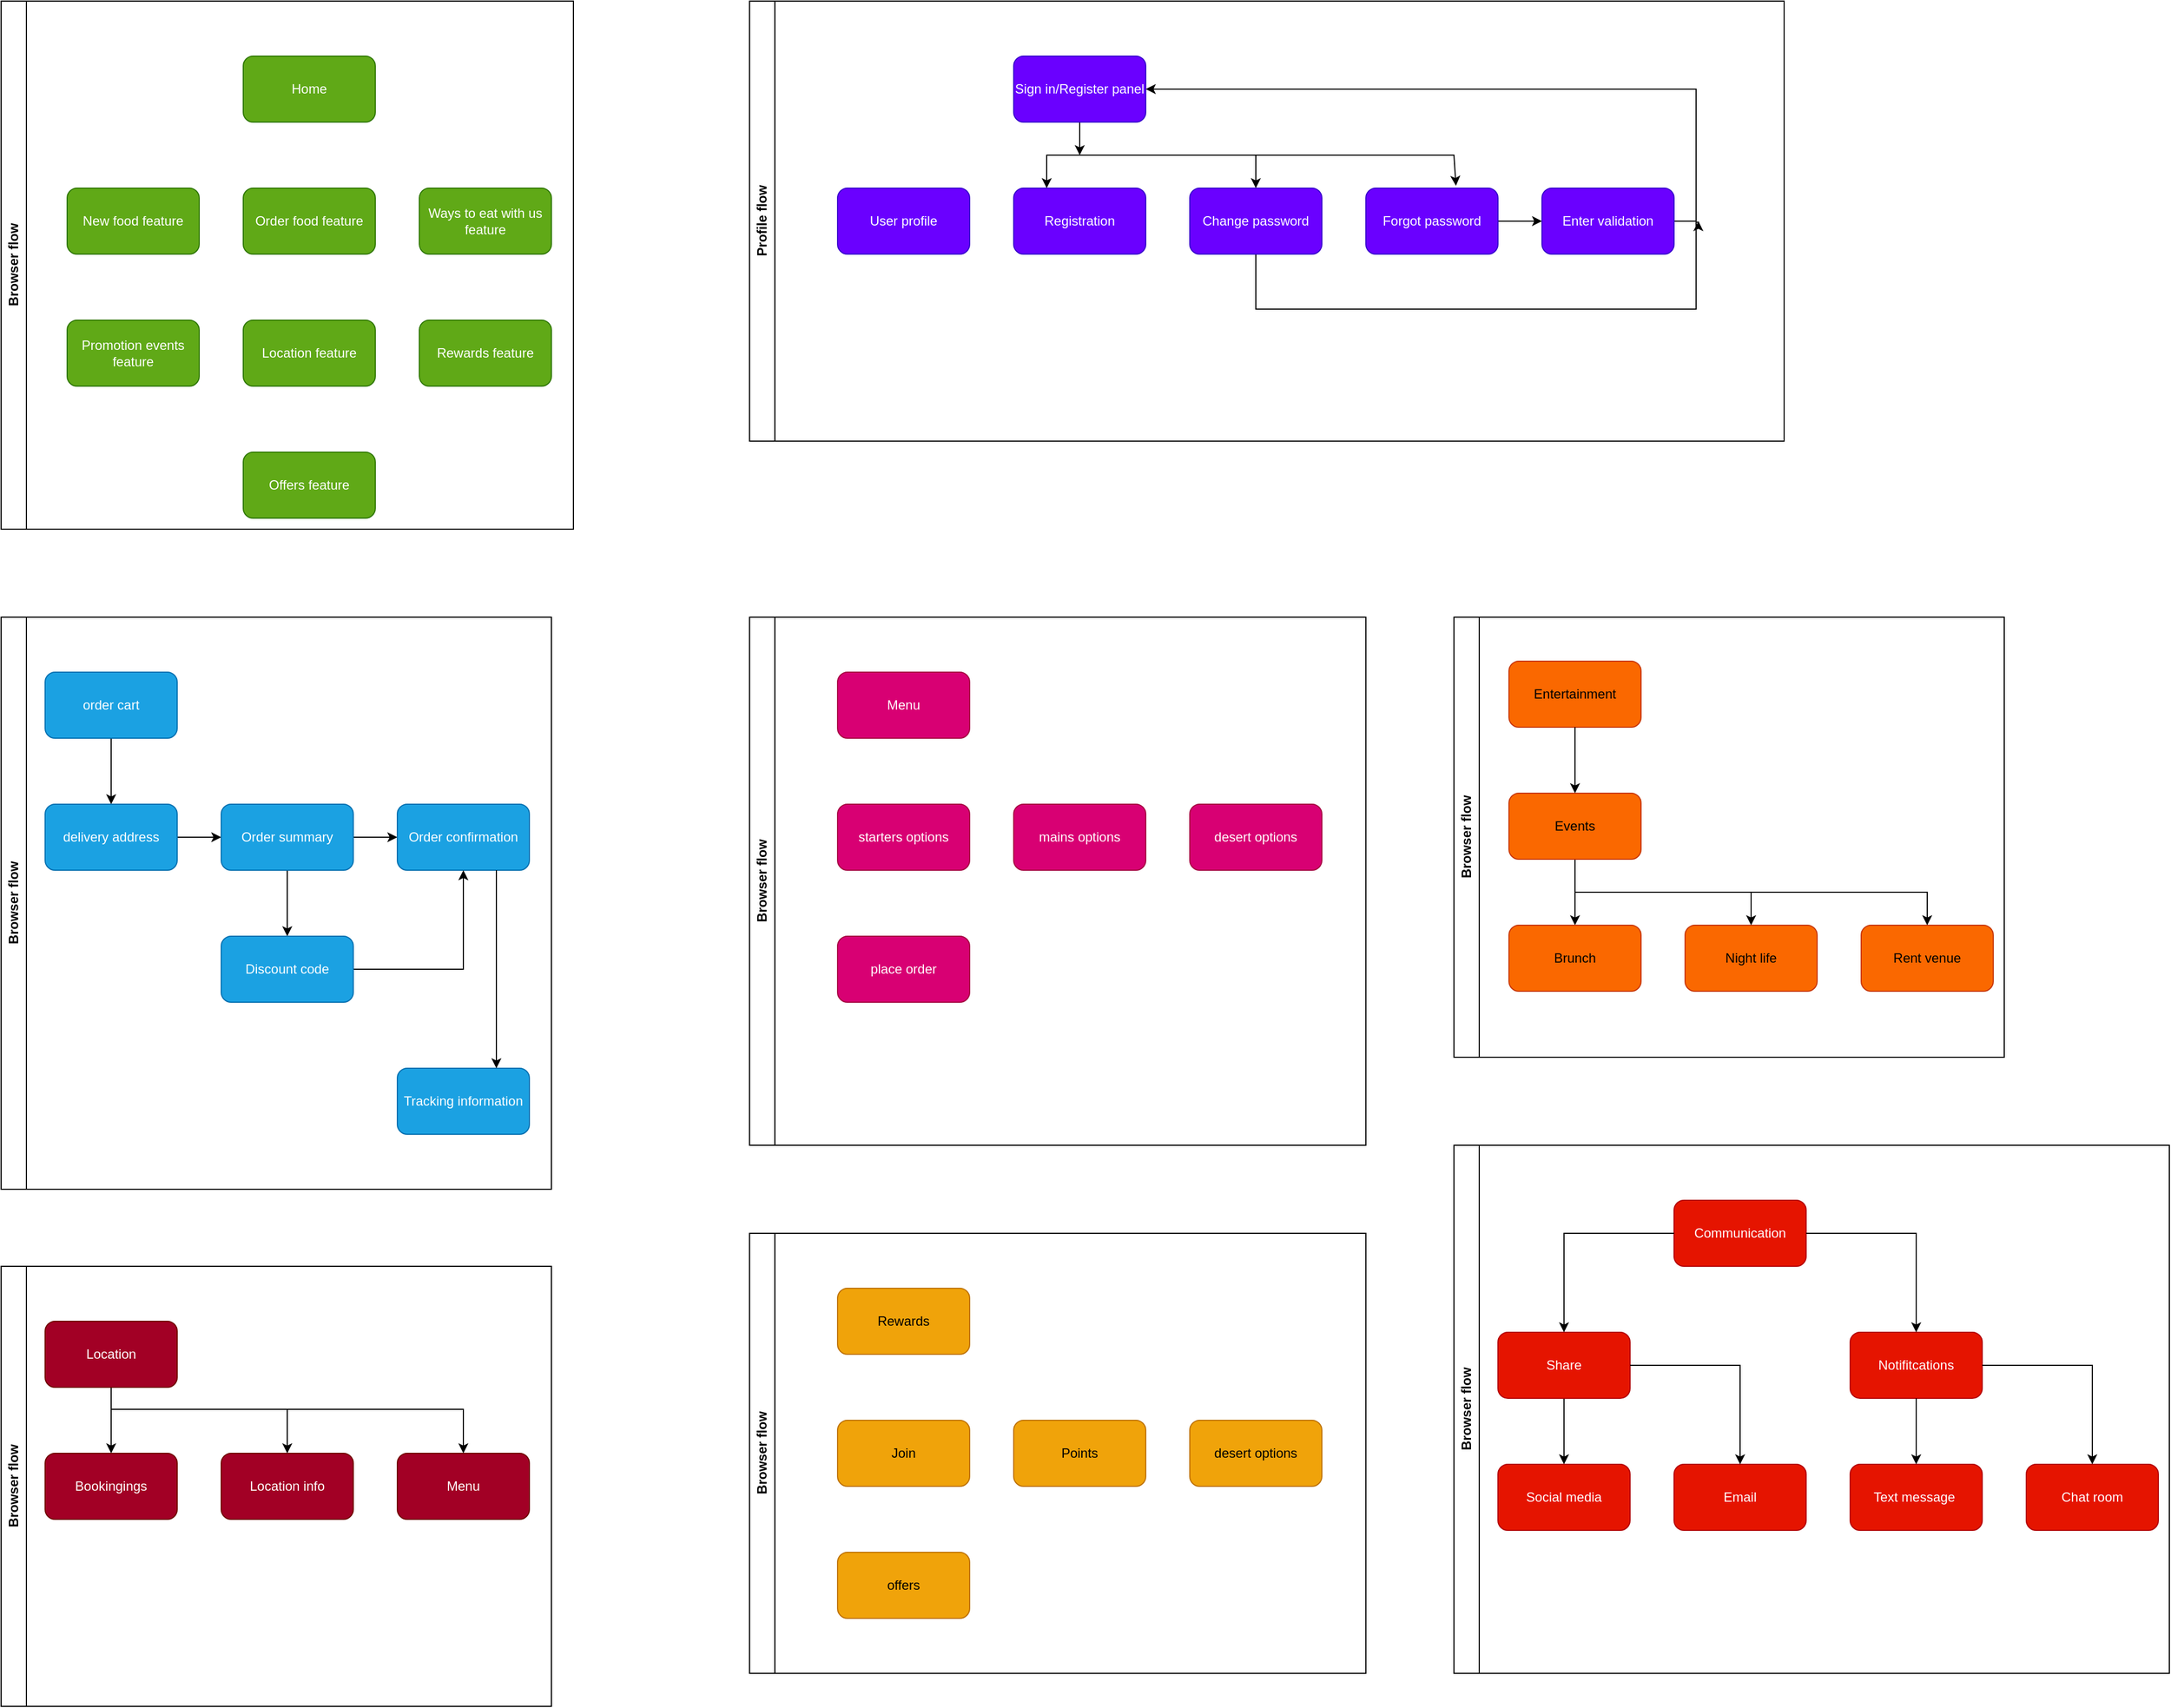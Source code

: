 <mxfile version="22.1.21" type="device">
  <diagram name="Page-1" id="BVWzdyNhfs3TEidd_FkI">
    <mxGraphModel dx="1272" dy="1966" grid="1" gridSize="10" guides="1" tooltips="1" connect="1" arrows="1" fold="1" page="1" pageScale="1" pageWidth="827" pageHeight="1169" math="0" shadow="0">
      <root>
        <mxCell id="0" />
        <mxCell id="1" parent="0" />
        <mxCell id="LcC0wvhOLM8QLU7ZE8Cu-2" value="Browser flow" style="swimlane;horizontal=0;whiteSpace=wrap;html=1;" vertex="1" parent="1">
          <mxGeometry x="200" y="480" width="500" height="520" as="geometry" />
        </mxCell>
        <mxCell id="LcC0wvhOLM8QLU7ZE8Cu-40" style="edgeStyle=orthogonalEdgeStyle;rounded=0;orthogonalLoop=1;jettySize=auto;html=1;exitX=0.5;exitY=1;exitDx=0;exitDy=0;entryX=0.5;entryY=0;entryDx=0;entryDy=0;" edge="1" parent="LcC0wvhOLM8QLU7ZE8Cu-2" source="LcC0wvhOLM8QLU7ZE8Cu-1" target="LcC0wvhOLM8QLU7ZE8Cu-38">
          <mxGeometry relative="1" as="geometry" />
        </mxCell>
        <mxCell id="LcC0wvhOLM8QLU7ZE8Cu-1" value="order cart" style="rounded=1;whiteSpace=wrap;html=1;fillColor=#1ba1e2;fontColor=#ffffff;strokeColor=#006EAF;" vertex="1" parent="LcC0wvhOLM8QLU7ZE8Cu-2">
          <mxGeometry x="40" y="50" width="120" height="60" as="geometry" />
        </mxCell>
        <mxCell id="LcC0wvhOLM8QLU7ZE8Cu-41" style="edgeStyle=orthogonalEdgeStyle;rounded=0;orthogonalLoop=1;jettySize=auto;html=1;exitX=1;exitY=0.5;exitDx=0;exitDy=0;entryX=0;entryY=0.5;entryDx=0;entryDy=0;" edge="1" parent="LcC0wvhOLM8QLU7ZE8Cu-2" source="LcC0wvhOLM8QLU7ZE8Cu-38" target="LcC0wvhOLM8QLU7ZE8Cu-39">
          <mxGeometry relative="1" as="geometry" />
        </mxCell>
        <mxCell id="LcC0wvhOLM8QLU7ZE8Cu-38" value="delivery address" style="rounded=1;whiteSpace=wrap;html=1;fillColor=#1ba1e2;fontColor=#ffffff;strokeColor=#006EAF;" vertex="1" parent="LcC0wvhOLM8QLU7ZE8Cu-2">
          <mxGeometry x="40" y="170" width="120" height="60" as="geometry" />
        </mxCell>
        <mxCell id="LcC0wvhOLM8QLU7ZE8Cu-43" style="edgeStyle=orthogonalEdgeStyle;rounded=0;orthogonalLoop=1;jettySize=auto;html=1;exitX=1;exitY=0.5;exitDx=0;exitDy=0;entryX=0;entryY=0.5;entryDx=0;entryDy=0;" edge="1" parent="LcC0wvhOLM8QLU7ZE8Cu-2" source="LcC0wvhOLM8QLU7ZE8Cu-39" target="LcC0wvhOLM8QLU7ZE8Cu-42">
          <mxGeometry relative="1" as="geometry" />
        </mxCell>
        <mxCell id="LcC0wvhOLM8QLU7ZE8Cu-45" style="edgeStyle=orthogonalEdgeStyle;rounded=0;orthogonalLoop=1;jettySize=auto;html=1;exitX=0.5;exitY=1;exitDx=0;exitDy=0;entryX=0.5;entryY=0;entryDx=0;entryDy=0;" edge="1" parent="LcC0wvhOLM8QLU7ZE8Cu-2" source="LcC0wvhOLM8QLU7ZE8Cu-39" target="LcC0wvhOLM8QLU7ZE8Cu-44">
          <mxGeometry relative="1" as="geometry" />
        </mxCell>
        <mxCell id="LcC0wvhOLM8QLU7ZE8Cu-39" value="Order summary" style="rounded=1;whiteSpace=wrap;html=1;fillColor=#1ba1e2;fontColor=#ffffff;strokeColor=#006EAF;" vertex="1" parent="LcC0wvhOLM8QLU7ZE8Cu-2">
          <mxGeometry x="200" y="170" width="120" height="60" as="geometry" />
        </mxCell>
        <mxCell id="LcC0wvhOLM8QLU7ZE8Cu-42" value="Order confirmation" style="rounded=1;whiteSpace=wrap;html=1;fillColor=#1ba1e2;fontColor=#ffffff;strokeColor=#006EAF;" vertex="1" parent="LcC0wvhOLM8QLU7ZE8Cu-2">
          <mxGeometry x="360" y="170" width="120" height="60" as="geometry" />
        </mxCell>
        <mxCell id="LcC0wvhOLM8QLU7ZE8Cu-46" style="edgeStyle=orthogonalEdgeStyle;rounded=0;orthogonalLoop=1;jettySize=auto;html=1;exitX=1;exitY=0.5;exitDx=0;exitDy=0;entryX=0.5;entryY=1;entryDx=0;entryDy=0;" edge="1" parent="LcC0wvhOLM8QLU7ZE8Cu-2" source="LcC0wvhOLM8QLU7ZE8Cu-44" target="LcC0wvhOLM8QLU7ZE8Cu-42">
          <mxGeometry relative="1" as="geometry" />
        </mxCell>
        <mxCell id="LcC0wvhOLM8QLU7ZE8Cu-44" value="Discount code" style="rounded=1;whiteSpace=wrap;html=1;fillColor=#1ba1e2;fontColor=#ffffff;strokeColor=#006EAF;" vertex="1" parent="LcC0wvhOLM8QLU7ZE8Cu-2">
          <mxGeometry x="200" y="290" width="120" height="60" as="geometry" />
        </mxCell>
        <mxCell id="LcC0wvhOLM8QLU7ZE8Cu-111" value="Tracking information" style="rounded=1;whiteSpace=wrap;html=1;fillColor=#1ba1e2;fontColor=#ffffff;strokeColor=#006EAF;" vertex="1" parent="LcC0wvhOLM8QLU7ZE8Cu-2">
          <mxGeometry x="360" y="410" width="120" height="60" as="geometry" />
        </mxCell>
        <mxCell id="LcC0wvhOLM8QLU7ZE8Cu-112" value="" style="endArrow=classic;html=1;rounded=0;entryX=0.75;entryY=0;entryDx=0;entryDy=0;exitX=0.75;exitY=1;exitDx=0;exitDy=0;" edge="1" parent="LcC0wvhOLM8QLU7ZE8Cu-2" source="LcC0wvhOLM8QLU7ZE8Cu-42" target="LcC0wvhOLM8QLU7ZE8Cu-111">
          <mxGeometry width="50" height="50" relative="1" as="geometry">
            <mxPoint x="530" y="320" as="sourcePoint" />
            <mxPoint x="580" y="270" as="targetPoint" />
          </mxGeometry>
        </mxCell>
        <mxCell id="LcC0wvhOLM8QLU7ZE8Cu-3" value="Profile flow" style="swimlane;horizontal=0;whiteSpace=wrap;html=1;" vertex="1" parent="1">
          <mxGeometry x="880" y="-80" width="940" height="400" as="geometry" />
        </mxCell>
        <mxCell id="LcC0wvhOLM8QLU7ZE8Cu-18" style="edgeStyle=orthogonalEdgeStyle;rounded=0;orthogonalLoop=1;jettySize=auto;html=1;exitX=0.5;exitY=1;exitDx=0;exitDy=0;" edge="1" parent="LcC0wvhOLM8QLU7ZE8Cu-3" source="LcC0wvhOLM8QLU7ZE8Cu-10">
          <mxGeometry relative="1" as="geometry">
            <mxPoint x="300" y="140" as="targetPoint" />
          </mxGeometry>
        </mxCell>
        <mxCell id="LcC0wvhOLM8QLU7ZE8Cu-10" value="Sign in/Register panel" style="rounded=1;whiteSpace=wrap;html=1;fillColor=#6a00ff;fontColor=#ffffff;strokeColor=#3700CC;" vertex="1" parent="LcC0wvhOLM8QLU7ZE8Cu-3">
          <mxGeometry x="240" y="50" width="120" height="60" as="geometry" />
        </mxCell>
        <mxCell id="LcC0wvhOLM8QLU7ZE8Cu-11" value="User profile" style="rounded=1;whiteSpace=wrap;html=1;fillColor=#6a00ff;fontColor=#ffffff;strokeColor=#3700CC;" vertex="1" parent="LcC0wvhOLM8QLU7ZE8Cu-3">
          <mxGeometry x="80" y="170" width="120" height="60" as="geometry" />
        </mxCell>
        <mxCell id="LcC0wvhOLM8QLU7ZE8Cu-12" value="Registration" style="rounded=1;whiteSpace=wrap;html=1;fillColor=#6a00ff;fontColor=#ffffff;strokeColor=#3700CC;" vertex="1" parent="LcC0wvhOLM8QLU7ZE8Cu-3">
          <mxGeometry x="240" y="170" width="120" height="60" as="geometry" />
        </mxCell>
        <mxCell id="LcC0wvhOLM8QLU7ZE8Cu-47" style="edgeStyle=orthogonalEdgeStyle;rounded=0;orthogonalLoop=1;jettySize=auto;html=1;exitX=0.5;exitY=1;exitDx=0;exitDy=0;" edge="1" parent="LcC0wvhOLM8QLU7ZE8Cu-3" source="LcC0wvhOLM8QLU7ZE8Cu-13">
          <mxGeometry relative="1" as="geometry">
            <mxPoint x="862.105" y="200" as="targetPoint" />
            <Array as="points">
              <mxPoint x="460" y="280" />
              <mxPoint x="860" y="280" />
              <mxPoint x="860" y="201" />
              <mxPoint x="862" y="201" />
            </Array>
          </mxGeometry>
        </mxCell>
        <mxCell id="LcC0wvhOLM8QLU7ZE8Cu-13" value="Change password" style="rounded=1;whiteSpace=wrap;html=1;fillColor=#6a00ff;fontColor=#ffffff;strokeColor=#3700CC;" vertex="1" parent="LcC0wvhOLM8QLU7ZE8Cu-3">
          <mxGeometry x="400" y="170" width="120" height="60" as="geometry" />
        </mxCell>
        <mxCell id="LcC0wvhOLM8QLU7ZE8Cu-21" style="edgeStyle=orthogonalEdgeStyle;rounded=0;orthogonalLoop=1;jettySize=auto;html=1;exitX=1;exitY=0.5;exitDx=0;exitDy=0;entryX=0;entryY=0.5;entryDx=0;entryDy=0;" edge="1" parent="LcC0wvhOLM8QLU7ZE8Cu-3" source="LcC0wvhOLM8QLU7ZE8Cu-14" target="LcC0wvhOLM8QLU7ZE8Cu-16">
          <mxGeometry relative="1" as="geometry" />
        </mxCell>
        <mxCell id="LcC0wvhOLM8QLU7ZE8Cu-14" value="Forgot password" style="rounded=1;whiteSpace=wrap;html=1;fillColor=#6a00ff;fontColor=#ffffff;strokeColor=#3700CC;" vertex="1" parent="LcC0wvhOLM8QLU7ZE8Cu-3">
          <mxGeometry x="560" y="170" width="120" height="60" as="geometry" />
        </mxCell>
        <mxCell id="LcC0wvhOLM8QLU7ZE8Cu-17" style="edgeStyle=orthogonalEdgeStyle;rounded=0;orthogonalLoop=1;jettySize=auto;html=1;exitX=1;exitY=0.5;exitDx=0;exitDy=0;entryX=1;entryY=0.5;entryDx=0;entryDy=0;" edge="1" parent="LcC0wvhOLM8QLU7ZE8Cu-3" source="LcC0wvhOLM8QLU7ZE8Cu-16" target="LcC0wvhOLM8QLU7ZE8Cu-10">
          <mxGeometry relative="1" as="geometry">
            <mxPoint x="880" y="80" as="targetPoint" />
          </mxGeometry>
        </mxCell>
        <mxCell id="LcC0wvhOLM8QLU7ZE8Cu-16" value="Enter validation" style="rounded=1;whiteSpace=wrap;html=1;fillColor=#6a00ff;fontColor=#ffffff;strokeColor=#3700CC;" vertex="1" parent="LcC0wvhOLM8QLU7ZE8Cu-3">
          <mxGeometry x="720" y="170" width="120" height="60" as="geometry" />
        </mxCell>
        <mxCell id="LcC0wvhOLM8QLU7ZE8Cu-22" value="" style="endArrow=classic;html=1;rounded=0;entryX=0.25;entryY=0;entryDx=0;entryDy=0;exitX=0.682;exitY=-0.036;exitDx=0;exitDy=0;exitPerimeter=0;startArrow=classic;startFill=1;" edge="1" parent="LcC0wvhOLM8QLU7ZE8Cu-3" source="LcC0wvhOLM8QLU7ZE8Cu-14" target="LcC0wvhOLM8QLU7ZE8Cu-12">
          <mxGeometry width="50" height="50" relative="1" as="geometry">
            <mxPoint x="160" y="240" as="sourcePoint" />
            <mxPoint x="210" y="190" as="targetPoint" />
            <Array as="points">
              <mxPoint x="640" y="140" />
              <mxPoint x="270" y="140" />
            </Array>
          </mxGeometry>
        </mxCell>
        <mxCell id="LcC0wvhOLM8QLU7ZE8Cu-27" value="Browser flow" style="swimlane;horizontal=0;whiteSpace=wrap;html=1;" vertex="1" parent="1">
          <mxGeometry x="200" y="-80" width="520" height="480" as="geometry" />
        </mxCell>
        <mxCell id="LcC0wvhOLM8QLU7ZE8Cu-28" value="New food feature" style="rounded=1;whiteSpace=wrap;html=1;fillColor=#60a917;fontColor=#ffffff;strokeColor=#2D7600;" vertex="1" parent="LcC0wvhOLM8QLU7ZE8Cu-27">
          <mxGeometry x="60" y="170" width="120" height="60" as="geometry" />
        </mxCell>
        <mxCell id="LcC0wvhOLM8QLU7ZE8Cu-29" value="Home" style="rounded=1;whiteSpace=wrap;html=1;fillColor=#60a917;fontColor=#ffffff;strokeColor=#2D7600;" vertex="1" parent="LcC0wvhOLM8QLU7ZE8Cu-27">
          <mxGeometry x="220" y="50" width="120" height="60" as="geometry" />
        </mxCell>
        <mxCell id="LcC0wvhOLM8QLU7ZE8Cu-30" value="Order food feature" style="rounded=1;whiteSpace=wrap;html=1;fillColor=#60a917;fontColor=#ffffff;strokeColor=#2D7600;" vertex="1" parent="LcC0wvhOLM8QLU7ZE8Cu-27">
          <mxGeometry x="220" y="170" width="120" height="60" as="geometry" />
        </mxCell>
        <mxCell id="LcC0wvhOLM8QLU7ZE8Cu-31" value="Ways to eat with us feature" style="rounded=1;whiteSpace=wrap;html=1;fillColor=#60a917;fontColor=#ffffff;strokeColor=#2D7600;" vertex="1" parent="LcC0wvhOLM8QLU7ZE8Cu-27">
          <mxGeometry x="380" y="170" width="120" height="60" as="geometry" />
        </mxCell>
        <mxCell id="LcC0wvhOLM8QLU7ZE8Cu-32" value="Promotion events feature" style="rounded=1;whiteSpace=wrap;html=1;fillColor=#60a917;fontColor=#ffffff;strokeColor=#2D7600;" vertex="1" parent="LcC0wvhOLM8QLU7ZE8Cu-27">
          <mxGeometry x="60" y="290" width="120" height="60" as="geometry" />
        </mxCell>
        <mxCell id="LcC0wvhOLM8QLU7ZE8Cu-33" value="Location feature" style="rounded=1;whiteSpace=wrap;html=1;fillColor=#60a917;fontColor=#ffffff;strokeColor=#2D7600;" vertex="1" parent="LcC0wvhOLM8QLU7ZE8Cu-27">
          <mxGeometry x="220" y="290" width="120" height="60" as="geometry" />
        </mxCell>
        <mxCell id="LcC0wvhOLM8QLU7ZE8Cu-34" value="Rewards feature" style="rounded=1;whiteSpace=wrap;html=1;fillColor=#60a917;fontColor=#ffffff;strokeColor=#2D7600;" vertex="1" parent="LcC0wvhOLM8QLU7ZE8Cu-27">
          <mxGeometry x="380" y="290" width="120" height="60" as="geometry" />
        </mxCell>
        <mxCell id="LcC0wvhOLM8QLU7ZE8Cu-37" value="Offers feature" style="rounded=1;whiteSpace=wrap;html=1;fillColor=#60a917;fontColor=#ffffff;strokeColor=#2D7600;" vertex="1" parent="LcC0wvhOLM8QLU7ZE8Cu-27">
          <mxGeometry x="220" y="410" width="120" height="60" as="geometry" />
        </mxCell>
        <mxCell id="LcC0wvhOLM8QLU7ZE8Cu-48" value="" style="endArrow=classic;html=1;rounded=0;entryX=0.5;entryY=0;entryDx=0;entryDy=0;" edge="1" parent="1" target="LcC0wvhOLM8QLU7ZE8Cu-13">
          <mxGeometry width="50" height="50" relative="1" as="geometry">
            <mxPoint x="1340" y="60" as="sourcePoint" />
            <mxPoint x="1200" y="120" as="targetPoint" />
          </mxGeometry>
        </mxCell>
        <mxCell id="LcC0wvhOLM8QLU7ZE8Cu-49" value="Browser flow" style="swimlane;horizontal=0;whiteSpace=wrap;html=1;" vertex="1" parent="1">
          <mxGeometry x="880" y="480" width="560" height="480" as="geometry" />
        </mxCell>
        <mxCell id="LcC0wvhOLM8QLU7ZE8Cu-50" value="starters options" style="rounded=1;whiteSpace=wrap;html=1;fillColor=#d80073;fontColor=#ffffff;strokeColor=#A50040;" vertex="1" parent="LcC0wvhOLM8QLU7ZE8Cu-49">
          <mxGeometry x="80" y="170" width="120" height="60" as="geometry" />
        </mxCell>
        <mxCell id="LcC0wvhOLM8QLU7ZE8Cu-51" value="Menu" style="rounded=1;whiteSpace=wrap;html=1;fillColor=#d80073;fontColor=#ffffff;strokeColor=#A50040;" vertex="1" parent="LcC0wvhOLM8QLU7ZE8Cu-49">
          <mxGeometry x="80" y="50" width="120" height="60" as="geometry" />
        </mxCell>
        <mxCell id="LcC0wvhOLM8QLU7ZE8Cu-52" value="mains options" style="rounded=1;whiteSpace=wrap;html=1;fillColor=#d80073;fontColor=#ffffff;strokeColor=#A50040;" vertex="1" parent="LcC0wvhOLM8QLU7ZE8Cu-49">
          <mxGeometry x="240" y="170" width="120" height="60" as="geometry" />
        </mxCell>
        <mxCell id="LcC0wvhOLM8QLU7ZE8Cu-53" value="desert options" style="rounded=1;whiteSpace=wrap;html=1;fillColor=#d80073;fontColor=#ffffff;strokeColor=#A50040;" vertex="1" parent="LcC0wvhOLM8QLU7ZE8Cu-49">
          <mxGeometry x="400" y="170" width="120" height="60" as="geometry" />
        </mxCell>
        <mxCell id="LcC0wvhOLM8QLU7ZE8Cu-110" value="place order" style="rounded=1;whiteSpace=wrap;html=1;fillColor=#d80073;fontColor=#ffffff;strokeColor=#A50040;" vertex="1" parent="LcC0wvhOLM8QLU7ZE8Cu-49">
          <mxGeometry x="80" y="290" width="120" height="60" as="geometry" />
        </mxCell>
        <mxCell id="LcC0wvhOLM8QLU7ZE8Cu-58" value="Browser flow" style="swimlane;horizontal=0;whiteSpace=wrap;html=1;" vertex="1" parent="1">
          <mxGeometry x="200" y="1070" width="500" height="400" as="geometry" />
        </mxCell>
        <mxCell id="LcC0wvhOLM8QLU7ZE8Cu-59" style="edgeStyle=orthogonalEdgeStyle;rounded=0;orthogonalLoop=1;jettySize=auto;html=1;exitX=0.5;exitY=1;exitDx=0;exitDy=0;entryX=0.5;entryY=0;entryDx=0;entryDy=0;" edge="1" parent="LcC0wvhOLM8QLU7ZE8Cu-58" source="LcC0wvhOLM8QLU7ZE8Cu-60" target="LcC0wvhOLM8QLU7ZE8Cu-62">
          <mxGeometry relative="1" as="geometry" />
        </mxCell>
        <mxCell id="LcC0wvhOLM8QLU7ZE8Cu-60" value="Location" style="rounded=1;whiteSpace=wrap;html=1;fillColor=#a20025;fontColor=#ffffff;strokeColor=#6F0000;" vertex="1" parent="LcC0wvhOLM8QLU7ZE8Cu-58">
          <mxGeometry x="40" y="50" width="120" height="60" as="geometry" />
        </mxCell>
        <mxCell id="LcC0wvhOLM8QLU7ZE8Cu-62" value="Bookingings" style="rounded=1;whiteSpace=wrap;html=1;fillColor=#a20025;fontColor=#ffffff;strokeColor=#6F0000;" vertex="1" parent="LcC0wvhOLM8QLU7ZE8Cu-58">
          <mxGeometry x="40" y="170" width="120" height="60" as="geometry" />
        </mxCell>
        <mxCell id="LcC0wvhOLM8QLU7ZE8Cu-65" value="Location info" style="rounded=1;whiteSpace=wrap;html=1;fillColor=#a20025;fontColor=#ffffff;strokeColor=#6F0000;" vertex="1" parent="LcC0wvhOLM8QLU7ZE8Cu-58">
          <mxGeometry x="200" y="170" width="120" height="60" as="geometry" />
        </mxCell>
        <mxCell id="LcC0wvhOLM8QLU7ZE8Cu-70" value="Menu" style="rounded=1;whiteSpace=wrap;html=1;fillColor=#a20025;fontColor=#ffffff;strokeColor=#6F0000;" vertex="1" parent="LcC0wvhOLM8QLU7ZE8Cu-58">
          <mxGeometry x="360" y="170" width="120" height="60" as="geometry" />
        </mxCell>
        <mxCell id="LcC0wvhOLM8QLU7ZE8Cu-69" value="" style="endArrow=classic;html=1;rounded=0;entryX=0.5;entryY=0;entryDx=0;entryDy=0;" edge="1" parent="1" target="LcC0wvhOLM8QLU7ZE8Cu-65">
          <mxGeometry width="50" height="50" relative="1" as="geometry">
            <mxPoint x="300" y="1200" as="sourcePoint" />
            <mxPoint x="670" y="1230" as="targetPoint" />
            <Array as="points">
              <mxPoint x="460" y="1200" />
            </Array>
          </mxGeometry>
        </mxCell>
        <mxCell id="LcC0wvhOLM8QLU7ZE8Cu-71" value="" style="endArrow=classic;html=1;rounded=0;entryX=0.5;entryY=0;entryDx=0;entryDy=0;" edge="1" parent="1" target="LcC0wvhOLM8QLU7ZE8Cu-70">
          <mxGeometry width="50" height="50" relative="1" as="geometry">
            <mxPoint x="460" y="1200" as="sourcePoint" />
            <mxPoint x="670" y="1210" as="targetPoint" />
            <Array as="points">
              <mxPoint x="620" y="1200" />
            </Array>
          </mxGeometry>
        </mxCell>
        <mxCell id="LcC0wvhOLM8QLU7ZE8Cu-72" value="Browser flow" style="swimlane;horizontal=0;whiteSpace=wrap;html=1;" vertex="1" parent="1">
          <mxGeometry x="880" y="1040" width="560" height="400" as="geometry" />
        </mxCell>
        <mxCell id="LcC0wvhOLM8QLU7ZE8Cu-73" value="Join" style="rounded=1;whiteSpace=wrap;html=1;fillColor=#f0a30a;fontColor=#000000;strokeColor=#BD7000;" vertex="1" parent="LcC0wvhOLM8QLU7ZE8Cu-72">
          <mxGeometry x="80" y="170" width="120" height="60" as="geometry" />
        </mxCell>
        <mxCell id="LcC0wvhOLM8QLU7ZE8Cu-74" value="Rewards" style="rounded=1;whiteSpace=wrap;html=1;fillColor=#f0a30a;fontColor=#000000;strokeColor=#BD7000;" vertex="1" parent="LcC0wvhOLM8QLU7ZE8Cu-72">
          <mxGeometry x="80" y="50" width="120" height="60" as="geometry" />
        </mxCell>
        <mxCell id="LcC0wvhOLM8QLU7ZE8Cu-75" value="Points" style="rounded=1;whiteSpace=wrap;html=1;fillColor=#f0a30a;fontColor=#000000;strokeColor=#BD7000;" vertex="1" parent="LcC0wvhOLM8QLU7ZE8Cu-72">
          <mxGeometry x="240" y="170" width="120" height="60" as="geometry" />
        </mxCell>
        <mxCell id="LcC0wvhOLM8QLU7ZE8Cu-76" value="desert options" style="rounded=1;whiteSpace=wrap;html=1;fillColor=#f0a30a;fontColor=#000000;strokeColor=#BD7000;" vertex="1" parent="LcC0wvhOLM8QLU7ZE8Cu-72">
          <mxGeometry x="400" y="170" width="120" height="60" as="geometry" />
        </mxCell>
        <mxCell id="LcC0wvhOLM8QLU7ZE8Cu-77" value="offers" style="rounded=1;whiteSpace=wrap;html=1;fillColor=#f0a30a;fontColor=#000000;strokeColor=#BD7000;" vertex="1" parent="LcC0wvhOLM8QLU7ZE8Cu-72">
          <mxGeometry x="80" y="290" width="120" height="60" as="geometry" />
        </mxCell>
        <mxCell id="LcC0wvhOLM8QLU7ZE8Cu-81" value="Browser flow" style="swimlane;horizontal=0;whiteSpace=wrap;html=1;" vertex="1" parent="1">
          <mxGeometry x="1520" y="480" width="500" height="400" as="geometry" />
        </mxCell>
        <mxCell id="LcC0wvhOLM8QLU7ZE8Cu-82" style="edgeStyle=orthogonalEdgeStyle;rounded=0;orthogonalLoop=1;jettySize=auto;html=1;exitX=0.5;exitY=1;exitDx=0;exitDy=0;entryX=0.5;entryY=0;entryDx=0;entryDy=0;" edge="1" parent="LcC0wvhOLM8QLU7ZE8Cu-81" source="LcC0wvhOLM8QLU7ZE8Cu-83" target="LcC0wvhOLM8QLU7ZE8Cu-85">
          <mxGeometry relative="1" as="geometry" />
        </mxCell>
        <mxCell id="LcC0wvhOLM8QLU7ZE8Cu-83" value="Events" style="rounded=1;whiteSpace=wrap;html=1;fillColor=#fa6800;fontColor=#000000;strokeColor=#C73500;" vertex="1" parent="LcC0wvhOLM8QLU7ZE8Cu-81">
          <mxGeometry x="50" y="160" width="120" height="60" as="geometry" />
        </mxCell>
        <mxCell id="LcC0wvhOLM8QLU7ZE8Cu-85" value="Brunch" style="rounded=1;whiteSpace=wrap;html=1;fillColor=#fa6800;fontColor=#000000;strokeColor=#C73500;" vertex="1" parent="LcC0wvhOLM8QLU7ZE8Cu-81">
          <mxGeometry x="50" y="280" width="120" height="60" as="geometry" />
        </mxCell>
        <mxCell id="LcC0wvhOLM8QLU7ZE8Cu-88" value="Night life" style="rounded=1;whiteSpace=wrap;html=1;fillColor=#fa6800;fontColor=#000000;strokeColor=#C73500;" vertex="1" parent="LcC0wvhOLM8QLU7ZE8Cu-81">
          <mxGeometry x="210" y="280" width="120" height="60" as="geometry" />
        </mxCell>
        <mxCell id="LcC0wvhOLM8QLU7ZE8Cu-89" value="Rent venue" style="rounded=1;whiteSpace=wrap;html=1;fillColor=#fa6800;fontColor=#000000;strokeColor=#C73500;" vertex="1" parent="LcC0wvhOLM8QLU7ZE8Cu-81">
          <mxGeometry x="370" y="280" width="120" height="60" as="geometry" />
        </mxCell>
        <mxCell id="LcC0wvhOLM8QLU7ZE8Cu-92" value="" style="endArrow=classic;html=1;rounded=0;entryX=0.5;entryY=0;entryDx=0;entryDy=0;" edge="1" parent="LcC0wvhOLM8QLU7ZE8Cu-81" target="LcC0wvhOLM8QLU7ZE8Cu-88">
          <mxGeometry width="50" height="50" relative="1" as="geometry">
            <mxPoint x="110" y="250" as="sourcePoint" />
            <mxPoint x="230" y="260" as="targetPoint" />
            <Array as="points">
              <mxPoint x="270" y="250" />
            </Array>
          </mxGeometry>
        </mxCell>
        <mxCell id="LcC0wvhOLM8QLU7ZE8Cu-94" value="" style="endArrow=classic;html=1;rounded=0;entryX=0.5;entryY=0;entryDx=0;entryDy=0;" edge="1" parent="LcC0wvhOLM8QLU7ZE8Cu-81" target="LcC0wvhOLM8QLU7ZE8Cu-89">
          <mxGeometry width="50" height="50" relative="1" as="geometry">
            <mxPoint x="270" y="250" as="sourcePoint" />
            <mxPoint x="230" y="260" as="targetPoint" />
            <Array as="points">
              <mxPoint x="430" y="250" />
            </Array>
          </mxGeometry>
        </mxCell>
        <mxCell id="LcC0wvhOLM8QLU7ZE8Cu-106" value="Entertainment" style="rounded=1;whiteSpace=wrap;html=1;fillColor=#fa6800;fontColor=#000000;strokeColor=#C73500;" vertex="1" parent="LcC0wvhOLM8QLU7ZE8Cu-81">
          <mxGeometry x="50" y="40" width="120" height="60" as="geometry" />
        </mxCell>
        <mxCell id="LcC0wvhOLM8QLU7ZE8Cu-107" value="" style="endArrow=classic;html=1;rounded=0;entryX=0.5;entryY=0;entryDx=0;entryDy=0;exitX=0.5;exitY=1;exitDx=0;exitDy=0;" edge="1" parent="LcC0wvhOLM8QLU7ZE8Cu-81" source="LcC0wvhOLM8QLU7ZE8Cu-106" target="LcC0wvhOLM8QLU7ZE8Cu-83">
          <mxGeometry width="50" height="50" relative="1" as="geometry">
            <mxPoint x="170" y="350" as="sourcePoint" />
            <mxPoint x="220" y="300" as="targetPoint" />
          </mxGeometry>
        </mxCell>
        <mxCell id="LcC0wvhOLM8QLU7ZE8Cu-96" value="Browser flow" style="swimlane;horizontal=0;whiteSpace=wrap;html=1;" vertex="1" parent="1">
          <mxGeometry x="1520" y="960" width="650" height="480" as="geometry" />
        </mxCell>
        <mxCell id="LcC0wvhOLM8QLU7ZE8Cu-97" style="edgeStyle=orthogonalEdgeStyle;rounded=0;orthogonalLoop=1;jettySize=auto;html=1;exitX=0.5;exitY=1;exitDx=0;exitDy=0;entryX=0.5;entryY=0;entryDx=0;entryDy=0;" edge="1" parent="LcC0wvhOLM8QLU7ZE8Cu-96" source="LcC0wvhOLM8QLU7ZE8Cu-98" target="LcC0wvhOLM8QLU7ZE8Cu-99">
          <mxGeometry relative="1" as="geometry" />
        </mxCell>
        <mxCell id="LcC0wvhOLM8QLU7ZE8Cu-98" value="Share" style="rounded=1;whiteSpace=wrap;html=1;fillColor=#e51400;fontColor=#ffffff;strokeColor=#B20000;" vertex="1" parent="LcC0wvhOLM8QLU7ZE8Cu-96">
          <mxGeometry x="40" y="170" width="120" height="60" as="geometry" />
        </mxCell>
        <mxCell id="LcC0wvhOLM8QLU7ZE8Cu-99" value="Social media" style="rounded=1;whiteSpace=wrap;html=1;fillColor=#e51400;fontColor=#ffffff;strokeColor=#B20000;" vertex="1" parent="LcC0wvhOLM8QLU7ZE8Cu-96">
          <mxGeometry x="40" y="290" width="120" height="60" as="geometry" />
        </mxCell>
        <mxCell id="LcC0wvhOLM8QLU7ZE8Cu-100" value="Email" style="rounded=1;whiteSpace=wrap;html=1;fillColor=#e51400;fontColor=#ffffff;strokeColor=#B20000;" vertex="1" parent="LcC0wvhOLM8QLU7ZE8Cu-96">
          <mxGeometry x="200" y="290" width="120" height="60" as="geometry" />
        </mxCell>
        <mxCell id="LcC0wvhOLM8QLU7ZE8Cu-101" value="Text message&amp;nbsp;" style="rounded=1;whiteSpace=wrap;html=1;fillColor=#e51400;fontColor=#ffffff;strokeColor=#B20000;" vertex="1" parent="LcC0wvhOLM8QLU7ZE8Cu-96">
          <mxGeometry x="360" y="290" width="120" height="60" as="geometry" />
        </mxCell>
        <mxCell id="LcC0wvhOLM8QLU7ZE8Cu-102" value="Notifitcations" style="rounded=1;whiteSpace=wrap;html=1;fillColor=#e51400;fontColor=#ffffff;strokeColor=#B20000;" vertex="1" parent="LcC0wvhOLM8QLU7ZE8Cu-96">
          <mxGeometry x="360" y="170" width="120" height="60" as="geometry" />
        </mxCell>
        <mxCell id="LcC0wvhOLM8QLU7ZE8Cu-103" value="Communication" style="rounded=1;whiteSpace=wrap;html=1;fillColor=#e51400;fontColor=#ffffff;strokeColor=#B20000;" vertex="1" parent="LcC0wvhOLM8QLU7ZE8Cu-96">
          <mxGeometry x="200" y="50" width="120" height="60" as="geometry" />
        </mxCell>
        <mxCell id="LcC0wvhOLM8QLU7ZE8Cu-104" value="" style="endArrow=classic;html=1;rounded=0;entryX=0.5;entryY=0;entryDx=0;entryDy=0;exitX=1;exitY=0.5;exitDx=0;exitDy=0;" edge="1" parent="LcC0wvhOLM8QLU7ZE8Cu-96" source="LcC0wvhOLM8QLU7ZE8Cu-103" target="LcC0wvhOLM8QLU7ZE8Cu-102">
          <mxGeometry width="50" height="50" relative="1" as="geometry">
            <mxPoint x="170" y="-50" as="sourcePoint" />
            <mxPoint x="220" y="-100" as="targetPoint" />
            <Array as="points">
              <mxPoint x="420" y="80" />
            </Array>
          </mxGeometry>
        </mxCell>
        <mxCell id="LcC0wvhOLM8QLU7ZE8Cu-105" value="" style="endArrow=classic;html=1;rounded=0;entryX=0.5;entryY=0;entryDx=0;entryDy=0;exitX=0;exitY=0.5;exitDx=0;exitDy=0;" edge="1" parent="LcC0wvhOLM8QLU7ZE8Cu-96" source="LcC0wvhOLM8QLU7ZE8Cu-103" target="LcC0wvhOLM8QLU7ZE8Cu-98">
          <mxGeometry width="50" height="50" relative="1" as="geometry">
            <mxPoint x="170" y="-50" as="sourcePoint" />
            <mxPoint x="220" y="-100" as="targetPoint" />
            <Array as="points">
              <mxPoint x="100" y="80" />
            </Array>
          </mxGeometry>
        </mxCell>
        <mxCell id="LcC0wvhOLM8QLU7ZE8Cu-108" value="" style="endArrow=classic;html=1;rounded=0;entryX=0.5;entryY=0;entryDx=0;entryDy=0;exitX=0.5;exitY=1;exitDx=0;exitDy=0;" edge="1" parent="LcC0wvhOLM8QLU7ZE8Cu-96" source="LcC0wvhOLM8QLU7ZE8Cu-102" target="LcC0wvhOLM8QLU7ZE8Cu-101">
          <mxGeometry width="50" height="50" relative="1" as="geometry">
            <mxPoint x="170" y="320" as="sourcePoint" />
            <mxPoint x="220" y="270" as="targetPoint" />
          </mxGeometry>
        </mxCell>
        <mxCell id="LcC0wvhOLM8QLU7ZE8Cu-113" value="Chat room" style="rounded=1;whiteSpace=wrap;html=1;fillColor=#e51400;fontColor=#ffffff;strokeColor=#B20000;" vertex="1" parent="LcC0wvhOLM8QLU7ZE8Cu-96">
          <mxGeometry x="520" y="290" width="120" height="60" as="geometry" />
        </mxCell>
        <mxCell id="LcC0wvhOLM8QLU7ZE8Cu-114" value="" style="endArrow=classic;html=1;rounded=0;entryX=0.5;entryY=0;entryDx=0;entryDy=0;exitX=1;exitY=0.5;exitDx=0;exitDy=0;" edge="1" parent="LcC0wvhOLM8QLU7ZE8Cu-96" source="LcC0wvhOLM8QLU7ZE8Cu-102" target="LcC0wvhOLM8QLU7ZE8Cu-113">
          <mxGeometry width="50" height="50" relative="1" as="geometry">
            <mxPoint x="90" y="390" as="sourcePoint" />
            <mxPoint x="140" y="340" as="targetPoint" />
            <Array as="points">
              <mxPoint x="580" y="200" />
            </Array>
          </mxGeometry>
        </mxCell>
        <mxCell id="LcC0wvhOLM8QLU7ZE8Cu-115" value="" style="endArrow=classic;html=1;rounded=0;entryX=0.5;entryY=0;entryDx=0;entryDy=0;exitX=1;exitY=0.5;exitDx=0;exitDy=0;" edge="1" parent="LcC0wvhOLM8QLU7ZE8Cu-96" source="LcC0wvhOLM8QLU7ZE8Cu-98" target="LcC0wvhOLM8QLU7ZE8Cu-100">
          <mxGeometry width="50" height="50" relative="1" as="geometry">
            <mxPoint x="90" y="270" as="sourcePoint" />
            <mxPoint x="140" y="220" as="targetPoint" />
            <Array as="points">
              <mxPoint x="260" y="200" />
            </Array>
          </mxGeometry>
        </mxCell>
      </root>
    </mxGraphModel>
  </diagram>
</mxfile>
